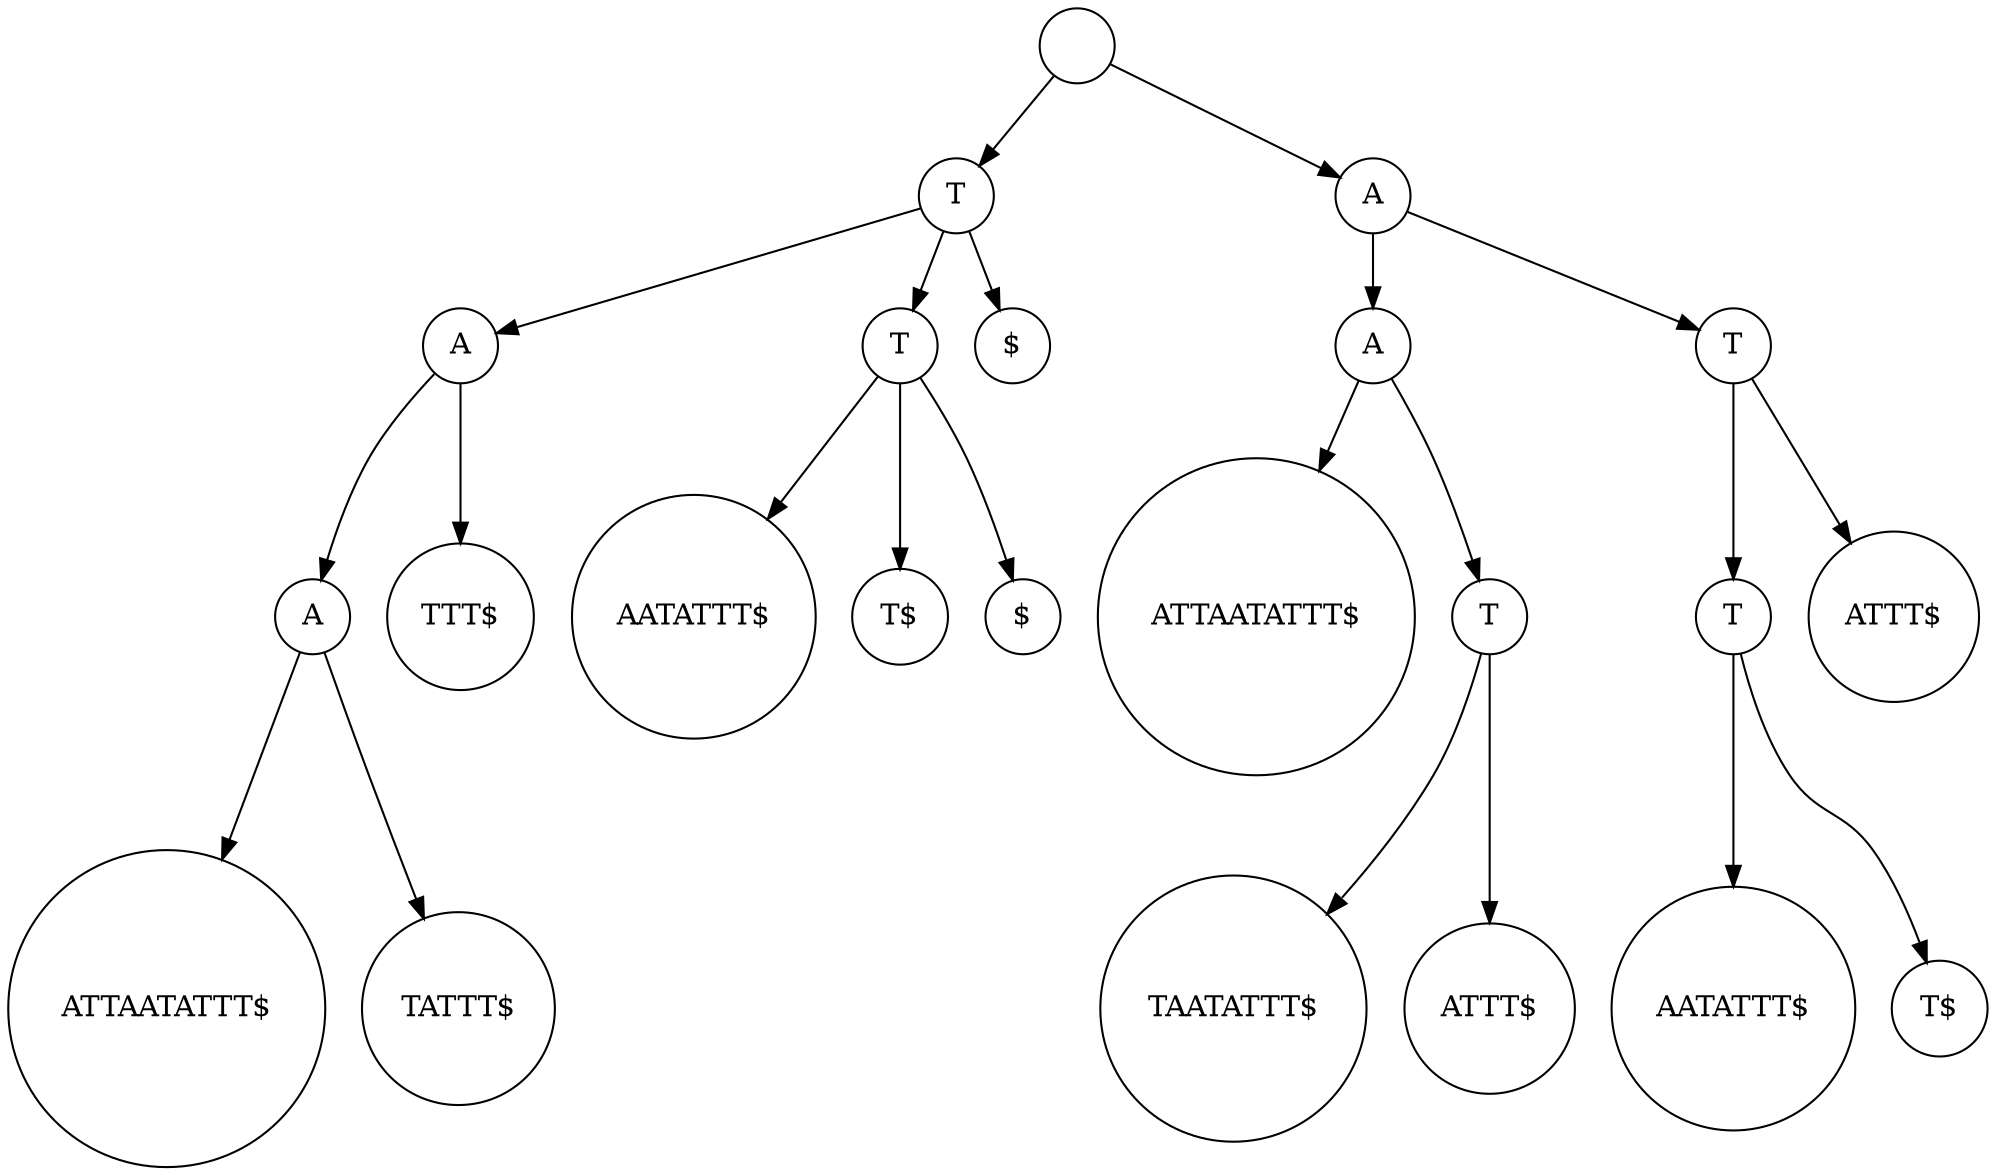 digraph suffix {
	node [shape = circle];
	0 [label= ""];
	1 [label= "T"];
	0 -> 1;
	1 [label= "T"];
	2 [label= "A"];
	1 -> 2;
	2 [label= "A"];
	3 [label= "A"];
	2 -> 3;
	3 [label= "A"];
	4 [label= "ATTAATATTT$"];
	3 -> 4;
	5 [label= "TATTT$"];
	3 -> 5;
	6 [label= "TTT$"];
	2 -> 6;
	7 [label= "T"];
	1 -> 7;
	7 [label= "T"];
	8 [label= "AATATTT$"];
	7 -> 8;
	9 [label= "T$"];
	7 -> 9;
	10 [label= "$"];
	7 -> 10;
	11 [label= "$"];
	1 -> 11;
	12 [label= "A"];
	0 -> 12;
	12 [label= "A"];
	13 [label= "A"];
	12 -> 13;
	13 [label= "A"];
	14 [label= "ATTAATATTT$"];
	13 -> 14;
	15 [label= "T"];
	13 -> 15;
	15 [label= "T"];
	16 [label= "TAATATTT$"];
	15 -> 16;
	17 [label= "ATTT$"];
	15 -> 17;
	18 [label= "T"];
	12 -> 18;
	18 [label= "T"];
	19 [label= "T"];
	18 -> 19;
	19 [label= "T"];
	20 [label= "AATATTT$"];
	19 -> 20;
	21 [label= "T$"];
	19 -> 21;
	22 [label= "ATTT$"];
	18 -> 22;
}